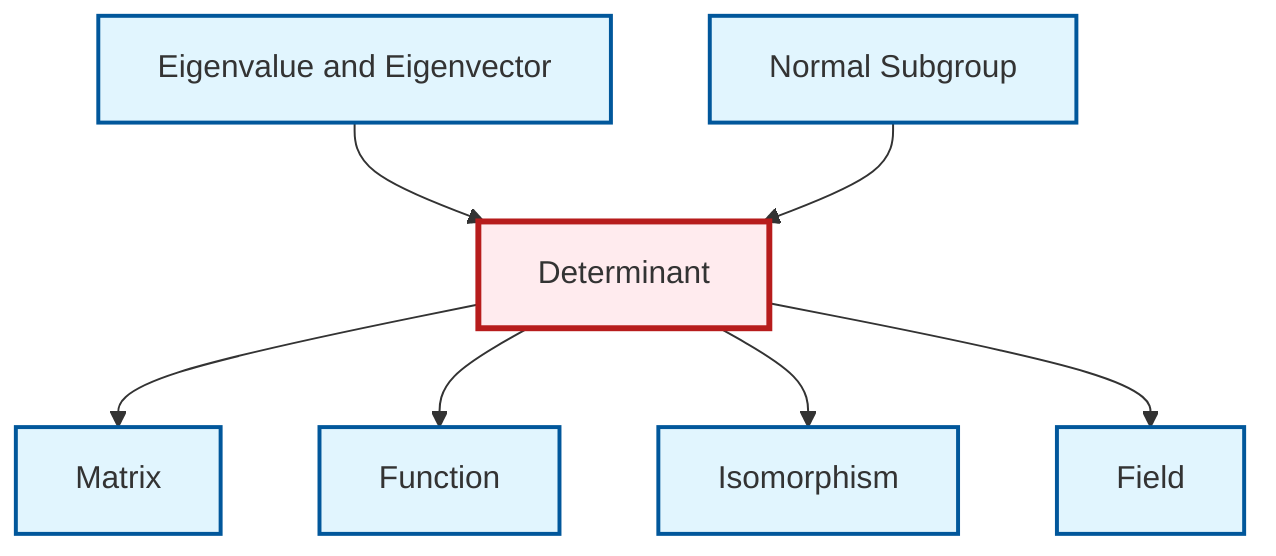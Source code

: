 graph TD
    classDef definition fill:#e1f5fe,stroke:#01579b,stroke-width:2px
    classDef theorem fill:#f3e5f5,stroke:#4a148c,stroke-width:2px
    classDef axiom fill:#fff3e0,stroke:#e65100,stroke-width:2px
    classDef example fill:#e8f5e9,stroke:#1b5e20,stroke-width:2px
    classDef current fill:#ffebee,stroke:#b71c1c,stroke-width:3px
    def-eigenvalue-eigenvector["Eigenvalue and Eigenvector"]:::definition
    def-matrix["Matrix"]:::definition
    def-field["Field"]:::definition
    def-determinant["Determinant"]:::definition
    def-function["Function"]:::definition
    def-normal-subgroup["Normal Subgroup"]:::definition
    def-isomorphism["Isomorphism"]:::definition
    def-determinant --> def-matrix
    def-determinant --> def-function
    def-determinant --> def-isomorphism
    def-eigenvalue-eigenvector --> def-determinant
    def-normal-subgroup --> def-determinant
    def-determinant --> def-field
    class def-determinant current